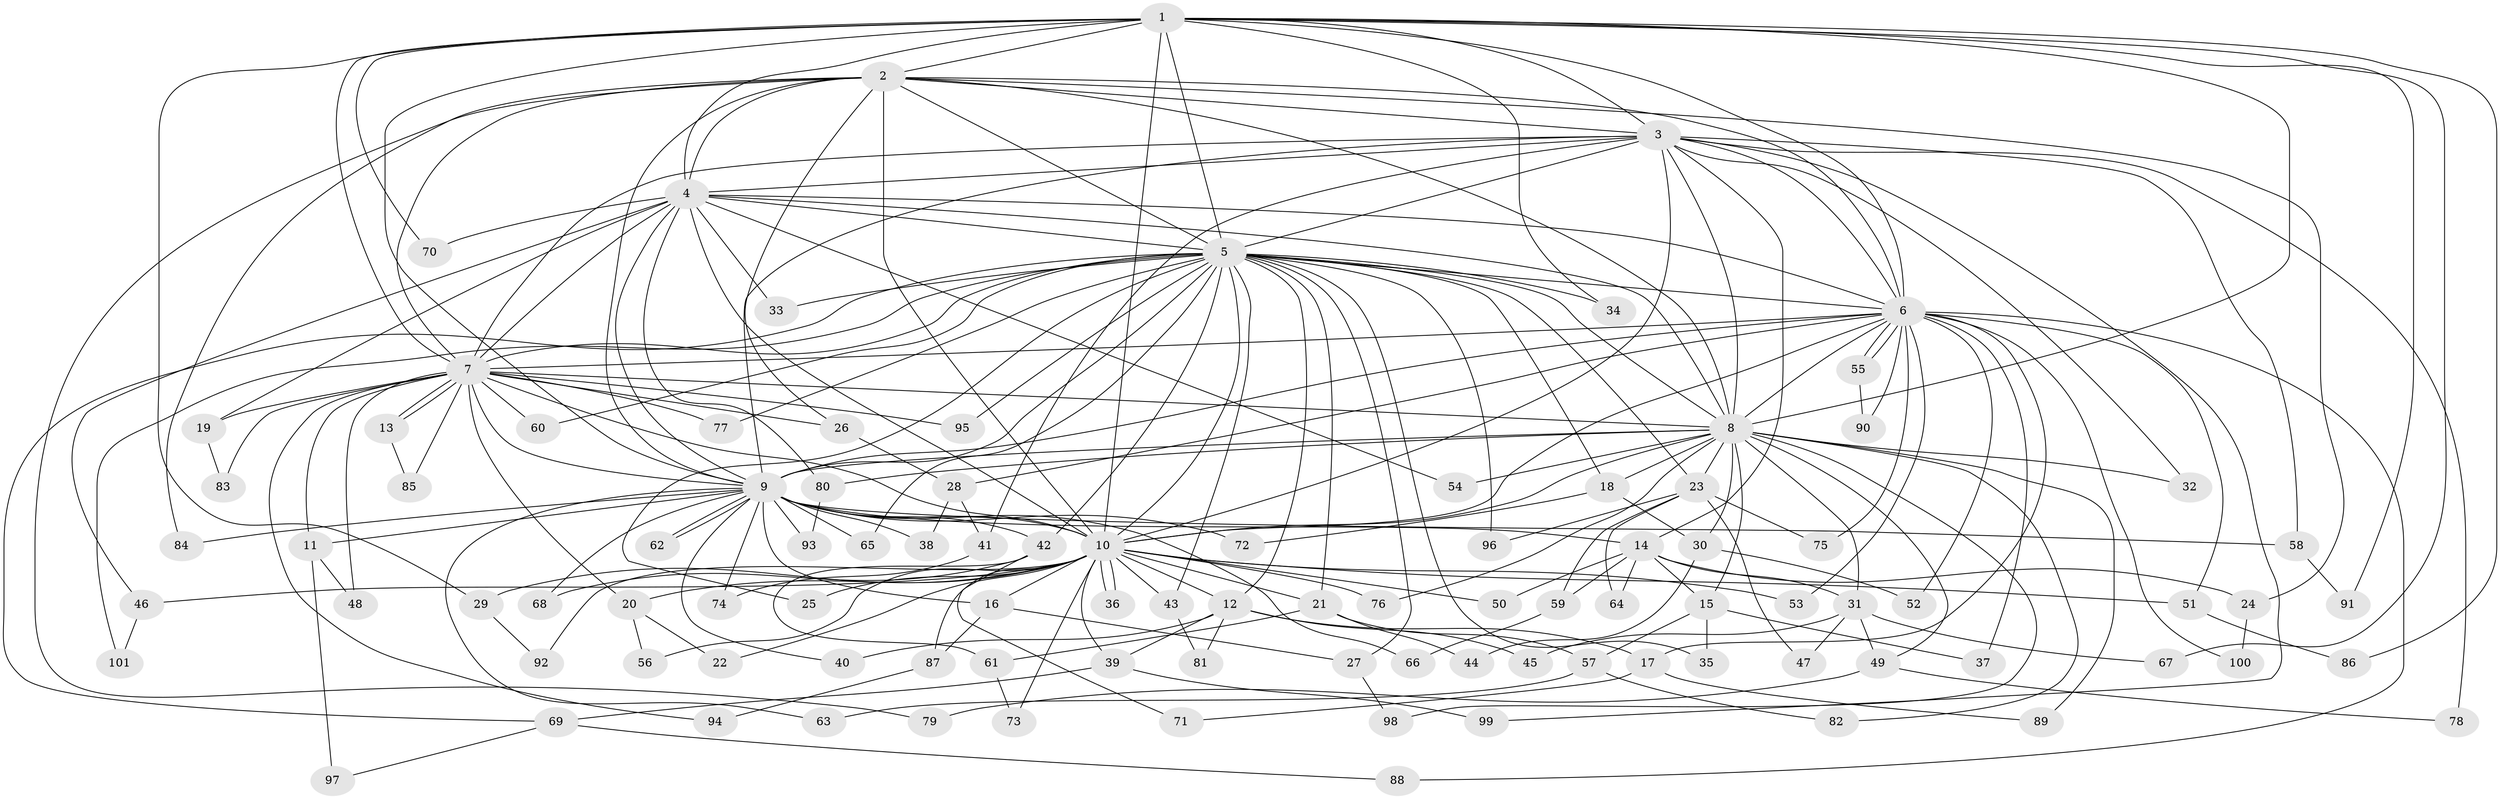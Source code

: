 // Generated by graph-tools (version 1.1) at 2025/35/03/09/25 02:35:07]
// undirected, 101 vertices, 227 edges
graph export_dot {
graph [start="1"]
  node [color=gray90,style=filled];
  1;
  2;
  3;
  4;
  5;
  6;
  7;
  8;
  9;
  10;
  11;
  12;
  13;
  14;
  15;
  16;
  17;
  18;
  19;
  20;
  21;
  22;
  23;
  24;
  25;
  26;
  27;
  28;
  29;
  30;
  31;
  32;
  33;
  34;
  35;
  36;
  37;
  38;
  39;
  40;
  41;
  42;
  43;
  44;
  45;
  46;
  47;
  48;
  49;
  50;
  51;
  52;
  53;
  54;
  55;
  56;
  57;
  58;
  59;
  60;
  61;
  62;
  63;
  64;
  65;
  66;
  67;
  68;
  69;
  70;
  71;
  72;
  73;
  74;
  75;
  76;
  77;
  78;
  79;
  80;
  81;
  82;
  83;
  84;
  85;
  86;
  87;
  88;
  89;
  90;
  91;
  92;
  93;
  94;
  95;
  96;
  97;
  98;
  99;
  100;
  101;
  1 -- 2;
  1 -- 3;
  1 -- 4;
  1 -- 5;
  1 -- 6;
  1 -- 7;
  1 -- 8;
  1 -- 9;
  1 -- 10;
  1 -- 29;
  1 -- 34;
  1 -- 67;
  1 -- 70;
  1 -- 86;
  1 -- 91;
  2 -- 3;
  2 -- 4;
  2 -- 5;
  2 -- 6;
  2 -- 7;
  2 -- 8;
  2 -- 9;
  2 -- 10;
  2 -- 24;
  2 -- 26;
  2 -- 79;
  2 -- 84;
  3 -- 4;
  3 -- 5;
  3 -- 6;
  3 -- 7;
  3 -- 8;
  3 -- 9;
  3 -- 10;
  3 -- 14;
  3 -- 32;
  3 -- 41;
  3 -- 58;
  3 -- 78;
  3 -- 99;
  4 -- 5;
  4 -- 6;
  4 -- 7;
  4 -- 8;
  4 -- 9;
  4 -- 10;
  4 -- 19;
  4 -- 33;
  4 -- 46;
  4 -- 54;
  4 -- 70;
  4 -- 80;
  5 -- 6;
  5 -- 7;
  5 -- 8;
  5 -- 9;
  5 -- 10;
  5 -- 12;
  5 -- 18;
  5 -- 21;
  5 -- 23;
  5 -- 25;
  5 -- 27;
  5 -- 33;
  5 -- 34;
  5 -- 35;
  5 -- 42;
  5 -- 43;
  5 -- 60;
  5 -- 65;
  5 -- 69;
  5 -- 77;
  5 -- 95;
  5 -- 96;
  5 -- 101;
  6 -- 7;
  6 -- 8;
  6 -- 9;
  6 -- 10;
  6 -- 17;
  6 -- 28;
  6 -- 37;
  6 -- 51;
  6 -- 52;
  6 -- 53;
  6 -- 55;
  6 -- 55;
  6 -- 75;
  6 -- 88;
  6 -- 90;
  6 -- 100;
  7 -- 8;
  7 -- 9;
  7 -- 10;
  7 -- 11;
  7 -- 13;
  7 -- 13;
  7 -- 19;
  7 -- 20;
  7 -- 26;
  7 -- 48;
  7 -- 60;
  7 -- 77;
  7 -- 83;
  7 -- 85;
  7 -- 94;
  7 -- 95;
  8 -- 9;
  8 -- 10;
  8 -- 15;
  8 -- 18;
  8 -- 23;
  8 -- 30;
  8 -- 31;
  8 -- 32;
  8 -- 49;
  8 -- 54;
  8 -- 76;
  8 -- 80;
  8 -- 82;
  8 -- 89;
  8 -- 98;
  9 -- 10;
  9 -- 11;
  9 -- 14;
  9 -- 16;
  9 -- 38;
  9 -- 40;
  9 -- 42;
  9 -- 58;
  9 -- 62;
  9 -- 62;
  9 -- 63;
  9 -- 65;
  9 -- 66;
  9 -- 68;
  9 -- 72;
  9 -- 74;
  9 -- 84;
  9 -- 93;
  10 -- 12;
  10 -- 16;
  10 -- 20;
  10 -- 21;
  10 -- 22;
  10 -- 25;
  10 -- 29;
  10 -- 36;
  10 -- 36;
  10 -- 39;
  10 -- 43;
  10 -- 46;
  10 -- 50;
  10 -- 51;
  10 -- 53;
  10 -- 56;
  10 -- 73;
  10 -- 76;
  10 -- 87;
  10 -- 92;
  11 -- 48;
  11 -- 97;
  12 -- 17;
  12 -- 39;
  12 -- 40;
  12 -- 45;
  12 -- 81;
  13 -- 85;
  14 -- 15;
  14 -- 24;
  14 -- 31;
  14 -- 50;
  14 -- 59;
  14 -- 64;
  15 -- 35;
  15 -- 37;
  15 -- 57;
  16 -- 27;
  16 -- 87;
  17 -- 71;
  17 -- 89;
  18 -- 30;
  18 -- 72;
  19 -- 83;
  20 -- 22;
  20 -- 56;
  21 -- 44;
  21 -- 57;
  21 -- 61;
  23 -- 47;
  23 -- 59;
  23 -- 64;
  23 -- 75;
  23 -- 96;
  24 -- 100;
  26 -- 28;
  27 -- 98;
  28 -- 38;
  28 -- 41;
  29 -- 92;
  30 -- 44;
  30 -- 52;
  31 -- 45;
  31 -- 47;
  31 -- 49;
  31 -- 67;
  39 -- 69;
  39 -- 99;
  41 -- 74;
  42 -- 61;
  42 -- 68;
  42 -- 71;
  43 -- 81;
  46 -- 101;
  49 -- 78;
  49 -- 79;
  51 -- 86;
  55 -- 90;
  57 -- 63;
  57 -- 82;
  58 -- 91;
  59 -- 66;
  61 -- 73;
  69 -- 88;
  69 -- 97;
  80 -- 93;
  87 -- 94;
}
